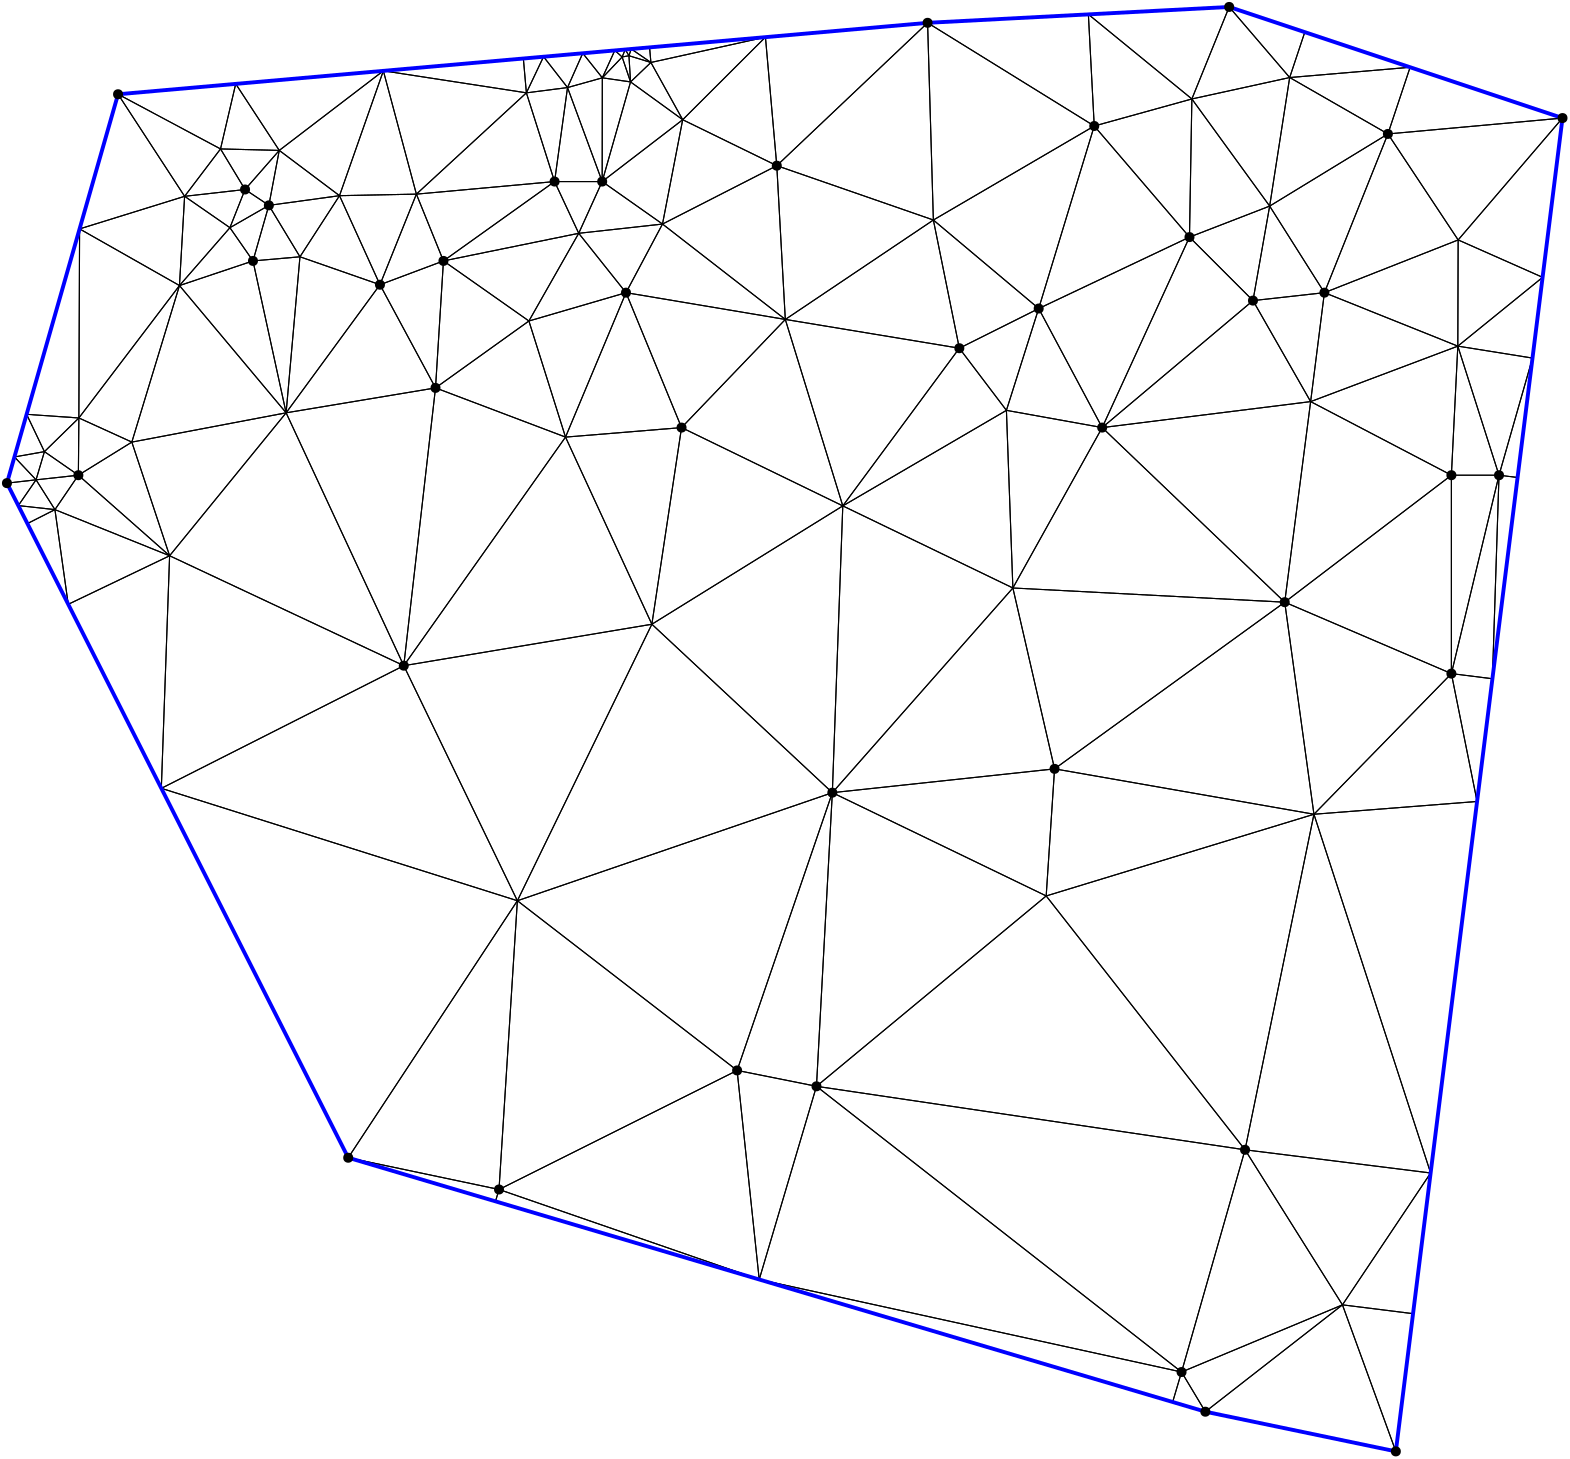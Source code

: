<?xml version="1.0"?>
<!DOCTYPE ipe SYSTEM "ipe.dtd">
<ipe version="70218" creator="Ipe 7.2.24">
<info created="D:20221020151441" modified="D:20221020151441"/>
<ipestyle name="basic">
<symbol name="mark/disk(sx)" transformations="translations">
<path fill="sym-stroke">
0.6 0 0 0.6 0 0 e
</path>
</symbol>
<anglesize name="22.5 deg" value="22.5"/>
<anglesize name="30 deg" value="30"/>
<anglesize name="45 deg" value="45"/>
<anglesize name="60 deg" value="60"/>
<anglesize name="90 deg" value="90"/>
<arrowsize name="large" value="10"/>
<arrowsize name="small" value="5"/>
<arrowsize name="tiny" value="3"/>
<color name="blue" value="0 0 1"/>
<color name="gray" value="0.745"/>
<color name="green" value="0 1 0"/>
<color name="red" value="1 0 0"/>
<color name="pink" value="1 0.753 0.796"/>
<pen name="heavier" value="0.8"/>
<pen name="fat" value="1.4"/>
<pen name="ultrafat" value="2"/>
<gridsize name="16 pts (~6 mm)" value="16"/>
<gridsize name="32 pts (~12 mm)" value="32"/>
<gridsize name="4 pts" value="4"/>
<gridsize name="8 pts (~3 mm)" value="8"/>
<opacity name="10%" value="0.1"/>
<opacity name="25%" value="0.25"/>
<opacity name="50%" value="0.5"/>
<opacity name="75%" value="0.75"/>
<symbolsize name="large" value="5"/>
<symbolsize name="small" value="2"/>
<symbolsize name="tiny" value="1.1"/>
<textsize name="huge" value="\huge"/>
<textsize name="large" value="\large"/>
<textsize name="small" value="\small"/>
<textsize name="tiny" value="	iny"/>
<tiling name="falling" angle="-60" step="4" width="1"/>
<tiling name="rising" angle="30" step="4" width="1"/>
</ipestyle>
<page>
<layer name="hull"/>
<layer name="constraints"/>
<layer name="triangulation"/>
<layer name="obtuse"/>
<layer name="blub"/>
<layer name="problems"/>
<view layers="hull constraints triangulation obtuse blub" active="triangulation"/>
<path layer="triangulation" stroke="black">
199.755 221.665 m 
138.857 129.143 l 
</path>
<path layer="triangulation" stroke="black">
138.857 129.143 m 
193.143 117.714 l 
</path>
<path layer="triangulation" stroke="black">
193.143 117.714 m 
199.755 221.665 l 
</path>
<path layer="triangulation" stroke="black">
221.838 461.944 m 
213.143 480.571 l 
</path>
<path layer="triangulation" stroke="black">
213.143 480.571 m 
173.143 452 l 
</path>
<path layer="triangulation" stroke="black">
173.143 452 m 
221.838 461.944 l 
</path>
<path layer="triangulation" stroke="black">
74.5578 345.855 m 
41.7143 374.857 l 
</path>
<path layer="triangulation" stroke="black">
41.7143 374.857 m 
33.2755 362.462 l 
</path>
<path layer="triangulation" stroke="black">
33.2755 362.462 m 
74.5578 345.855 l 
</path>
<path layer="triangulation" stroke="black">
313.143 260.571 m 
248.171 321.206 l 
</path>
<path layer="triangulation" stroke="black">
248.171 321.206 m 
199.755 221.665 l 
</path>
<path layer="triangulation" stroke="black">
199.755 221.665 m 
313.143 260.571 l 
</path>
<path layer="triangulation" stroke="black">
476 329.143 m 
536 303.429 l 
</path>
<path layer="triangulation" stroke="black">
536 303.429 m 
536 374.857 l 
</path>
<path layer="triangulation" stroke="black">
536 374.857 m 
476 329.143 l 
</path>
<path layer="triangulation" stroke="black">
470.578 471.737 m 
464.571 437.714 l 
</path>
<path layer="triangulation" stroke="black">
464.571 437.714 m 
490.286 440.571 l 
</path>
<path layer="triangulation" stroke="black">
490.286 440.571 m 
470.578 471.737 l 
</path>
<path layer="triangulation" stroke="black">
442.57 510.305 m 
441.714 460.571 l 
</path>
<path layer="triangulation" stroke="black">
441.714 460.571 m 
470.578 471.737 l 
</path>
<path layer="triangulation" stroke="black">
470.578 471.737 m 
442.57 510.305 l 
</path>
<path layer="triangulation" stroke="black">
464.571 437.714 m 
441.714 460.571 l 
</path>
<path layer="triangulation" stroke="black">
441.714 460.571 m 
410.286 392 l 
</path>
<path layer="triangulation" stroke="black">
410.286 392 m 
464.571 437.714 l 
</path>
<path layer="triangulation" stroke="black">
536 374.857 m 
536 303.429 l 
</path>
<path layer="triangulation" stroke="black">
536 303.429 m 
553.143 374.857 l 
</path>
<path layer="triangulation" stroke="black">
553.143 374.857 m 
536 374.857 l 
</path>
<path layer="triangulation" stroke="black">
199.755 221.665 m 
158.857 306.286 l 
</path>
<path layer="triangulation" stroke="black">
158.857 306.286 m 
71.5795 262.134 l 
</path>
<path layer="triangulation" stroke="black">
71.5795 262.134 m 
199.755 221.665 l 
</path>
<path layer="triangulation" stroke="black">
438.857 52 m 
447.429 37.7143 l 
</path>
<path layer="triangulation" stroke="black">
447.429 37.7143 m 
496.78 76.1829 l 
</path>
<path layer="triangulation" stroke="black">
496.78 76.1829 m 
438.857 52 l 
</path>
<path layer="triangulation" stroke="black">
496.78 76.1829 m 
516 23.4286 l 
</path>
<path layer="triangulation" stroke="black">
516 23.4286 m 
522.197 73.0058 l 
</path>
<path layer="triangulation" stroke="black">
522.197 73.0058 m 
496.78 76.1829 l 
</path>
<path layer="triangulation" stroke="black">
438.857 52 m 
307.429 154.857 l 
</path>
<path layer="triangulation" stroke="black">
307.429 154.857 m 
286.82 85.3021 l 
</path>
<path layer="triangulation" stroke="black">
286.82 85.3021 m 
438.857 52 l 
</path>
<path layer="triangulation" stroke="black">
476 329.143 m 
393.143 269.143 l 
</path>
<path layer="triangulation" stroke="black">
393.143 269.143 m 
486.518 252.801 l 
</path>
<path layer="triangulation" stroke="black">
486.518 252.801 m 
476 329.143 l 
</path>
<path layer="triangulation" stroke="black">
191.875 113.434 m 
193.143 117.714 l 
</path>
<path layer="triangulation" stroke="black">
193.143 117.714 m 
138.857 129.143 l 
</path>
<path layer="triangulation" stroke="black">
138.857 129.143 m 
191.875 113.434 l 
</path>
<path layer="triangulation" stroke="black">
522.197 73.0058 m 
528.527 123.648 l 
</path>
<path layer="triangulation" stroke="black">
528.527 123.648 m 
496.78 76.1829 l 
</path>
<path layer="triangulation" stroke="black">
496.78 76.1829 m 
522.197 73.0058 l 
</path>
<path layer="triangulation" stroke="black">
313.143 260.571 m 
278.857 160.571 l 
</path>
<path layer="triangulation" stroke="black">
278.857 160.571 m 
307.429 154.857 l 
</path>
<path layer="triangulation" stroke="black">
307.429 154.857 m 
313.143 260.571 l 
</path>
<path layer="triangulation" stroke="black">
278.857 160.571 m 
193.143 117.714 l 
</path>
<path layer="triangulation" stroke="black">
193.143 117.714 m 
286.82 85.3021 l 
</path>
<path layer="triangulation" stroke="black">
286.82 85.3021 m 
278.857 160.571 l 
</path>
<path layer="triangulation" stroke="black">
217.084 388.572 m 
258.857 392 l 
</path>
<path layer="triangulation" stroke="black">
258.857 392 m 
238.857 440.571 l 
</path>
<path layer="triangulation" stroke="black">
238.857 440.571 m 
217.084 388.572 l 
</path>
<path layer="triangulation" stroke="black">
296.213 430.928 m 
258.857 392 l 
</path>
<path layer="triangulation" stroke="black">
258.857 392 m 
316.904 363.805 l 
</path>
<path layer="triangulation" stroke="black">
316.904 363.805 m 
296.213 430.928 l 
</path>
<path layer="triangulation" stroke="black">
238.857 440.571 m 
203.904 430.371 l 
</path>
<path layer="triangulation" stroke="black">
203.904 430.371 m 
217.084 388.572 l 
</path>
<path layer="triangulation" stroke="black">
217.084 388.572 m 
238.857 440.571 l 
</path>
<path layer="triangulation" stroke="black">
116.501 397.318 m 
74.5578 345.855 l 
</path>
<path layer="triangulation" stroke="black">
74.5578 345.855 m 
158.857 306.286 l 
</path>
<path layer="triangulation" stroke="black">
158.857 306.286 m 
116.501 397.318 l 
</path>
<path layer="triangulation" stroke="black">
116.501 397.318 m 
158.857 306.286 l 
</path>
<path layer="triangulation" stroke="black">
158.857 306.286 m 
170.286 406.286 l 
</path>
<path layer="triangulation" stroke="black">
170.286 406.286 m 
116.501 397.318 l 
</path>
<path layer="triangulation" stroke="black">
114.033 491.784 m 
92.8867 492.315 l 
</path>
<path layer="triangulation" stroke="black">
92.8867 492.315 m 
101.714 477.714 l 
</path>
<path layer="triangulation" stroke="black">
101.714 477.714 m 
114.033 491.784 l 
</path>
<path layer="triangulation" stroke="black">
96.2684 463.958 m 
110.286 472 l 
</path>
<path layer="triangulation" stroke="black">
110.286 472 m 
101.714 477.714 l 
</path>
<path layer="triangulation" stroke="black">
101.714 477.714 m 
96.2684 463.958 l 
</path>
<path layer="triangulation" stroke="black">
150.286 443.429 m 
170.286 406.286 l 
</path>
<path layer="triangulation" stroke="black">
170.286 406.286 m 
173.143 452 l 
</path>
<path layer="triangulation" stroke="black">
173.143 452 m 
150.286 443.429 l 
</path>
<path layer="triangulation" stroke="black">
96.2684 463.958 m 
104.571 452 l 
</path>
<path layer="triangulation" stroke="black">
104.571 452 m 
110.286 472 l 
</path>
<path layer="triangulation" stroke="black">
110.286 472 m 
96.2684 463.958 l 
</path>
<path layer="triangulation" stroke="black">
110.286 472 m 
121.483 453.482 l 
</path>
<path layer="triangulation" stroke="black">
121.483 453.482 m 
135.722 475.485 l 
</path>
<path layer="triangulation" stroke="black">
135.722 475.485 m 
110.286 472 l 
</path>
<path layer="triangulation" stroke="black">
41.7143 374.857 m 
60.9569 386.775 l 
</path>
<path layer="triangulation" stroke="black">
60.9569 386.775 m 
41.8899 395.46 l 
</path>
<path layer="triangulation" stroke="black">
41.8899 395.46 m 
41.7143 374.857 l 
</path>
<path layer="triangulation" stroke="black">
230.335 517.914 m 
217.807 514.412 l 
</path>
<path layer="triangulation" stroke="black">
217.807 514.412 m 
230.286 480.571 l 
</path>
<path layer="triangulation" stroke="black">
230.286 480.571 m 
230.335 517.914 l 
</path>
<path layer="triangulation" stroke="black">
202.998 512.507 m 
213.143 480.571 l 
</path>
<path layer="triangulation" stroke="black">
213.143 480.571 m 
217.807 514.412 l 
</path>
<path layer="triangulation" stroke="black">
217.807 514.412 m 
202.998 512.507 l 
</path>
<path layer="triangulation" stroke="black">
230.286 480.571 m 
251.999 465.272 l 
</path>
<path layer="triangulation" stroke="black">
251.999 465.272 m 
259.271 502.828 l 
</path>
<path layer="triangulation" stroke="black">
259.271 502.828 m 
230.286 480.571 l 
</path>
<path layer="triangulation" stroke="black">
221.838 461.944 m 
230.286 480.571 l 
</path>
<path layer="triangulation" stroke="black">
230.286 480.571 m 
213.143 480.571 l 
</path>
<path layer="triangulation" stroke="black">
213.143 480.571 m 
221.838 461.944 l 
</path>
<path layer="triangulation" stroke="black">
247.823 523.439 m 
259.271 502.828 l 
</path>
<path layer="triangulation" stroke="black">
259.271 502.828 m 
289.059 532.564 l 
</path>
<path layer="triangulation" stroke="black">
289.059 532.564 m 
247.823 523.439 l 
</path>
<path layer="triangulation" stroke="black">
121.483 453.482 m 
150.286 443.429 l 
</path>
<path layer="triangulation" stroke="black">
150.286 443.429 m 
135.722 475.485 l 
</path>
<path layer="triangulation" stroke="black">
135.722 475.485 m 
121.483 453.482 l 
</path>
<path layer="triangulation" stroke="black">
203.904 430.371 m 
238.857 440.571 l 
</path>
<path layer="triangulation" stroke="black">
238.857 440.571 m 
221.838 461.944 l 
</path>
<path layer="triangulation" stroke="black">
221.838 461.944 m 
203.904 430.371 l 
</path>
<path layer="triangulation" stroke="black">
163.399 476.042 m 
150.286 443.429 l 
</path>
<path layer="triangulation" stroke="black">
150.286 443.429 m 
173.143 452 l 
</path>
<path layer="triangulation" stroke="black">
173.143 452 m 
163.399 476.042 l 
</path>
<path layer="triangulation" stroke="black">
121.483 453.482 m 
116.501 397.318 l 
</path>
<path layer="triangulation" stroke="black">
116.501 397.318 m 
150.286 443.429 l 
</path>
<path layer="triangulation" stroke="black">
150.286 443.429 m 
121.483 453.482 l 
</path>
<path layer="triangulation" stroke="black">
349.512 466.722 m 
387.429 434.857 l 
</path>
<path layer="triangulation" stroke="black">
387.429 434.857 m 
407.429 500.571 l 
</path>
<path layer="triangulation" stroke="black">
407.429 500.571 m 
349.512 466.722 l 
</path>
<path layer="triangulation" stroke="black">
410.286 392 m 
476 329.143 l 
</path>
<path layer="triangulation" stroke="black">
476 329.143 m 
485.327 401.353 l 
</path>
<path layer="triangulation" stroke="black">
485.327 401.353 m 
410.286 392 l 
</path>
<path layer="triangulation" stroke="black">
238.857 440.571 m 
296.213 430.928 l 
</path>
<path layer="triangulation" stroke="black">
296.213 430.928 m 
251.999 465.272 l 
</path>
<path layer="triangulation" stroke="black">
251.999 465.272 m 
238.857 440.571 l 
</path>
<path layer="triangulation" stroke="black">
358.857 420.571 m 
387.429 434.857 l 
</path>
<path layer="triangulation" stroke="black">
387.429 434.857 m 
349.512 466.722 l 
</path>
<path layer="triangulation" stroke="black">
349.512 466.722 m 
358.857 420.571 l 
</path>
<path layer="triangulation" stroke="black">
349.512 466.722 m 
407.429 500.571 l 
</path>
<path layer="triangulation" stroke="black">
407.429 500.571 m 
347.429 537.714 l 
</path>
<path layer="triangulation" stroke="black">
347.429 537.714 m 
349.512 466.722 l 
</path>
<path layer="triangulation" stroke="black">
477.783 518.021 m 
513.143 497.714 l 
</path>
<path layer="triangulation" stroke="black">
513.143 497.714 m 
521.143 521.714 l 
</path>
<path layer="triangulation" stroke="black">
521.143 521.714 m 
477.783 518.021 l 
</path>
<path layer="triangulation" stroke="black">
477.783 518.021 m 
470.578 471.737 l 
</path>
<path layer="triangulation" stroke="black">
470.578 471.737 m 
513.143 497.714 l 
</path>
<path layer="triangulation" stroke="black">
513.143 497.714 m 
477.783 518.021 l 
</path>
<path layer="triangulation" stroke="black">
387.429 434.857 m 
441.714 460.571 l 
</path>
<path layer="triangulation" stroke="black">
441.714 460.571 m 
407.429 500.571 l 
</path>
<path layer="triangulation" stroke="black">
407.429 500.571 m 
387.429 434.857 l 
</path>
<path layer="triangulation" stroke="black">
387.429 434.857 m 
410.286 392 l 
</path>
<path layer="triangulation" stroke="black">
410.286 392 m 
441.714 460.571 l 
</path>
<path layer="triangulation" stroke="black">
441.714 460.571 m 
387.429 434.857 l 
</path>
<path layer="triangulation" stroke="black">
513.143 497.714 m 
490.286 440.571 l 
</path>
<path layer="triangulation" stroke="black">
490.286 440.571 m 
538.433 459.555 l 
</path>
<path layer="triangulation" stroke="black">
538.433 459.555 m 
513.143 497.714 l 
</path>
<path layer="triangulation" stroke="black">
485.327 401.353 m 
476 329.143 l 
</path>
<path layer="triangulation" stroke="black">
476 329.143 m 
536 374.857 l 
</path>
<path layer="triangulation" stroke="black">
536 374.857 m 
485.327 401.353 l 
</path>
<path layer="triangulation" stroke="black">
538.311 421.32 m 
536 374.857 l 
</path>
<path layer="triangulation" stroke="black">
536 374.857 m 
553.143 374.857 l 
</path>
<path layer="triangulation" stroke="black">
553.143 374.857 m 
538.311 421.32 l 
</path>
<path layer="triangulation" stroke="black">
490.286 440.571 m 
464.571 437.714 l 
</path>
<path layer="triangulation" stroke="black">
464.571 437.714 m 
485.327 401.353 l 
</path>
<path layer="triangulation" stroke="black">
485.327 401.353 m 
490.286 440.571 l 
</path>
<path layer="triangulation" stroke="black">
538.433 459.555 m 
538.311 421.32 l 
</path>
<path layer="triangulation" stroke="black">
538.311 421.32 m 
568.833 446.089 l 
</path>
<path layer="triangulation" stroke="black">
568.833 446.089 m 
538.433 459.555 l 
</path>
<path layer="triangulation" stroke="black">
375.809 398.2 m 
378.135 334.251 l 
</path>
<path layer="triangulation" stroke="black">
378.135 334.251 m 
410.286 392 l 
</path>
<path layer="triangulation" stroke="black">
410.286 392 m 
375.809 398.2 l 
</path>
<path layer="triangulation" stroke="black">
393.143 269.143 m 
390.127 223.392 l 
</path>
<path layer="triangulation" stroke="black">
390.127 223.392 m 
486.518 252.801 l 
</path>
<path layer="triangulation" stroke="black">
486.518 252.801 m 
393.143 269.143 l 
</path>
<path layer="triangulation" stroke="black">
358.857 420.571 m 
375.809 398.2 l 
</path>
<path layer="triangulation" stroke="black">
375.809 398.2 m 
387.429 434.857 l 
</path>
<path layer="triangulation" stroke="black">
387.429 434.857 m 
358.857 420.571 l 
</path>
<path layer="triangulation" stroke="black">
316.904 363.805 m 
258.857 392 l 
</path>
<path layer="triangulation" stroke="black">
258.857 392 m 
248.171 321.206 l 
</path>
<path layer="triangulation" stroke="black">
248.171 321.206 m 
316.904 363.805 l 
</path>
<path layer="triangulation" stroke="black">
378.135 334.251 m 
313.143 260.571 l 
</path>
<path layer="triangulation" stroke="black">
313.143 260.571 m 
393.143 269.143 l 
</path>
<path layer="triangulation" stroke="black">
393.143 269.143 m 
378.135 334.251 l 
</path>
<path layer="triangulation" stroke="black">
258.857 392 m 
217.084 388.572 l 
</path>
<path layer="triangulation" stroke="black">
217.084 388.572 m 
248.171 321.206 l 
</path>
<path layer="triangulation" stroke="black">
248.171 321.206 m 
258.857 392 l 
</path>
<path layer="triangulation" stroke="black">
193.143 117.714 m 
191.875 113.434 l 
</path>
<path layer="triangulation" stroke="black">
191.875 113.434 m 
286.82 85.3021 l 
</path>
<path layer="triangulation" stroke="black">
286.82 85.3021 m 
193.143 117.714 l 
</path>
<path layer="triangulation" stroke="black">
438.857 52 m 
461.714 132 l 
</path>
<path layer="triangulation" stroke="black">
461.714 132 m 
307.429 154.857 l 
</path>
<path layer="triangulation" stroke="black">
307.429 154.857 m 
438.857 52 l 
</path>
<path layer="triangulation" stroke="black">
410.286 392 m 
378.135 334.251 l 
</path>
<path layer="triangulation" stroke="black">
378.135 334.251 m 
476 329.143 l 
</path>
<path layer="triangulation" stroke="black">
476 329.143 m 
410.286 392 l 
</path>
<path layer="triangulation" stroke="black">
313.143 260.571 m 
307.429 154.857 l 
</path>
<path layer="triangulation" stroke="black">
307.429 154.857 m 
390.127 223.392 l 
</path>
<path layer="triangulation" stroke="black">
390.127 223.392 m 
313.143 260.571 l 
</path>
<path layer="triangulation" stroke="black">
496.78 76.1829 m 
447.429 37.7143 l 
</path>
<path layer="triangulation" stroke="black">
447.429 37.7143 m 
516 23.4286 l 
</path>
<path layer="triangulation" stroke="black">
516 23.4286 m 
496.78 76.1829 l 
</path>
<path layer="triangulation" stroke="black">
23.0773 396.77 m 
29.4948 383.34 l 
</path>
<path layer="triangulation" stroke="black">
29.4948 383.34 m 
41.8899 395.46 l 
</path>
<path layer="triangulation" stroke="black">
41.8899 395.46 m 
23.0773 396.77 l 
</path>
<path layer="triangulation" stroke="black">
41.8899 395.46 m 
60.9569 386.775 l 
</path>
<path layer="triangulation" stroke="black">
60.9569 386.775 m 
78.1091 443.13 l 
</path>
<path layer="triangulation" stroke="black">
78.1091 443.13 m 
41.8899 395.46 l 
</path>
<path layer="triangulation" stroke="black">
221.838 461.944 m 
251.999 465.272 l 
</path>
<path layer="triangulation" stroke="black">
251.999 465.272 m 
230.286 480.571 l 
</path>
<path layer="triangulation" stroke="black">
230.286 480.571 m 
221.838 461.944 l 
</path>
<path layer="triangulation" stroke="black">
238.857 440.571 m 
258.857 392 l 
</path>
<path layer="triangulation" stroke="black">
258.857 392 m 
296.213 430.928 l 
</path>
<path layer="triangulation" stroke="black">
296.213 430.928 m 
238.857 440.571 l 
</path>
<path layer="triangulation" stroke="black">
71.5795 262.134 m 
158.857 306.286 l 
</path>
<path layer="triangulation" stroke="black">
158.857 306.286 m 
74.5578 345.855 l 
</path>
<path layer="triangulation" stroke="black">
74.5578 345.855 m 
71.5795 262.134 l 
</path>
<path layer="triangulation" stroke="black">
98.3593 515.738 m 
114.033 491.784 l 
</path>
<path layer="triangulation" stroke="black">
114.033 491.784 m 
151.508 520.427 l 
</path>
<path layer="triangulation" stroke="black">
151.508 520.427 m 
98.3593 515.738 l 
</path>
<path layer="triangulation" stroke="black">
101.714 477.714 m 
110.286 472 l 
</path>
<path layer="triangulation" stroke="black">
110.286 472 m 
114.033 491.784 l 
</path>
<path layer="triangulation" stroke="black">
114.033 491.784 m 
101.714 477.714 l 
</path>
<path layer="triangulation" stroke="black">
158.857 306.286 m 
217.084 388.572 l 
</path>
<path layer="triangulation" stroke="black">
217.084 388.572 m 
170.286 406.286 l 
</path>
<path layer="triangulation" stroke="black">
170.286 406.286 m 
158.857 306.286 l 
</path>
<path layer="triangulation" stroke="black">
248.171 321.206 m 
313.143 260.571 l 
</path>
<path layer="triangulation" stroke="black">
313.143 260.571 m 
316.904 363.805 l 
</path>
<path layer="triangulation" stroke="black">
316.904 363.805 m 
248.171 321.206 l 
</path>
<path layer="triangulation" stroke="black">
116.501 397.318 m 
60.9569 386.775 l 
</path>
<path layer="triangulation" stroke="black">
60.9569 386.775 m 
74.5578 345.855 l 
</path>
<path layer="triangulation" stroke="black">
74.5578 345.855 m 
116.501 397.318 l 
</path>
<path layer="triangulation" stroke="black">
42.15 463.525 m 
79.9575 475.258 l 
</path>
<path layer="triangulation" stroke="black">
79.9575 475.258 m 
56 512 l 
</path>
<path layer="triangulation" stroke="black">
56 512 m 
42.15 463.525 l 
</path>
<path layer="triangulation" stroke="black">
116.501 397.318 m 
78.1091 443.13 l 
</path>
<path layer="triangulation" stroke="black">
78.1091 443.13 m 
60.9569 386.775 l 
</path>
<path layer="triangulation" stroke="black">
60.9569 386.775 m 
116.501 397.318 l 
</path>
<path layer="triangulation" stroke="black">
104.571 452 m 
96.2684 463.958 l 
</path>
<path layer="triangulation" stroke="black">
96.2684 463.958 m 
78.1091 443.13 l 
</path>
<path layer="triangulation" stroke="black">
78.1091 443.13 m 
104.571 452 l 
</path>
<path layer="triangulation" stroke="black">
217.807 514.412 m 
213.143 480.571 l 
</path>
<path layer="triangulation" stroke="black">
213.143 480.571 m 
230.286 480.571 l 
</path>
<path layer="triangulation" stroke="black">
230.286 480.571 m 
217.807 514.412 l 
</path>
<path layer="triangulation" stroke="black">
217.807 514.412 m 
209.177 525.516 l 
</path>
<path layer="triangulation" stroke="black">
209.177 525.516 m 
202.998 512.507 l 
</path>
<path layer="triangulation" stroke="black">
202.998 512.507 m 
217.807 514.412 l 
</path>
<path layer="triangulation" stroke="black">
230.335 517.914 m 
234.832 527.779 l 
</path>
<path layer="triangulation" stroke="black">
234.832 527.779 m 
223.292 526.761 l 
</path>
<path layer="triangulation" stroke="black">
223.292 526.761 m 
230.335 517.914 l 
</path>
<path layer="triangulation" stroke="black">
247.823 523.439 m 
240.496 516.436 l 
</path>
<path layer="triangulation" stroke="black">
240.496 516.436 m 
259.271 502.828 l 
</path>
<path layer="triangulation" stroke="black">
259.271 502.828 m 
247.823 523.439 l 
</path>
<path layer="triangulation" stroke="black">
114.033 491.784 m 
135.722 475.485 l 
</path>
<path layer="triangulation" stroke="black">
135.722 475.485 m 
151.508 520.427 l 
</path>
<path layer="triangulation" stroke="black">
151.508 520.427 m 
114.033 491.784 l 
</path>
<path layer="triangulation" stroke="black">
513.143 497.714 m 
538.433 459.555 l 
</path>
<path layer="triangulation" stroke="black">
538.433 459.555 m 
576 503.429 l 
</path>
<path layer="triangulation" stroke="black">
576 503.429 m 
513.143 497.714 l 
</path>
<path layer="triangulation" stroke="black">
490.286 440.571 m 
485.327 401.353 l 
</path>
<path layer="triangulation" stroke="black">
485.327 401.353 m 
538.311 421.32 l 
</path>
<path layer="triangulation" stroke="black">
538.311 421.32 m 
490.286 440.571 l 
</path>
<path layer="triangulation" stroke="black">
247.342 528.883 m 
247.823 523.439 l 
</path>
<path layer="triangulation" stroke="black">
247.823 523.439 m 
289.059 532.564 l 
</path>
<path layer="triangulation" stroke="black">
289.059 532.564 m 
247.342 528.883 l 
</path>
<path layer="triangulation" stroke="black">
293.143 486.286 m 
347.429 537.714 l 
</path>
<path layer="triangulation" stroke="black">
347.429 537.714 m 
289.059 532.564 l 
</path>
<path layer="triangulation" stroke="black">
289.059 532.564 m 
293.143 486.286 l 
</path>
<path layer="triangulation" stroke="black">
349.512 466.722 m 
296.213 430.928 l 
</path>
<path layer="triangulation" stroke="black">
296.213 430.928 m 
358.857 420.571 l 
</path>
<path layer="triangulation" stroke="black">
358.857 420.571 m 
349.512 466.722 l 
</path>
<path layer="triangulation" stroke="black">
293.143 486.286 m 
251.999 465.272 l 
</path>
<path layer="triangulation" stroke="black">
251.999 465.272 m 
296.213 430.928 l 
</path>
<path layer="triangulation" stroke="black">
296.213 430.928 m 
293.143 486.286 l 
</path>
<path layer="triangulation" stroke="black">
559.824 374.022 m 
565.199 417.02 l 
</path>
<path layer="triangulation" stroke="black">
565.199 417.02 m 
553.143 374.857 l 
</path>
<path layer="triangulation" stroke="black">
553.143 374.857 m 
559.824 374.022 l 
</path>
<path layer="triangulation" stroke="black">
538.433 459.555 m 
490.286 440.571 l 
</path>
<path layer="triangulation" stroke="black">
490.286 440.571 m 
538.311 421.32 l 
</path>
<path layer="triangulation" stroke="black">
538.311 421.32 m 
538.433 459.555 l 
</path>
<path layer="triangulation" stroke="black">
553.143 374.857 m 
536 303.429 l 
</path>
<path layer="triangulation" stroke="black">
536 303.429 m 
550.769 301.582 l 
</path>
<path layer="triangulation" stroke="black">
550.769 301.582 m 
553.143 374.857 l 
</path>
<path layer="triangulation" stroke="black">
447.429 37.7143 m 
438.857 52 l 
</path>
<path layer="triangulation" stroke="black">
438.857 52 m 
435.658 41.2019 l 
</path>
<path layer="triangulation" stroke="black">
435.658 41.2019 m 
447.429 37.7143 l 
</path>
<path layer="triangulation" stroke="black">
528.527 123.648 m 
461.714 132 l 
</path>
<path layer="triangulation" stroke="black">
461.714 132 m 
496.78 76.1829 l 
</path>
<path layer="triangulation" stroke="black">
496.78 76.1829 m 
528.527 123.648 l 
</path>
<path layer="triangulation" stroke="black">
461.714 132 m 
438.857 52 l 
</path>
<path layer="triangulation" stroke="black">
438.857 52 m 
496.78 76.1829 l 
</path>
<path layer="triangulation" stroke="black">
496.78 76.1829 m 
461.714 132 l 
</path>
<path layer="triangulation" stroke="black">
74.5578 345.855 m 
33.2755 362.462 l 
</path>
<path layer="triangulation" stroke="black">
33.2755 362.462 m 
38.0648 328.384 l 
</path>
<path layer="triangulation" stroke="black">
38.0648 328.384 m 
74.5578 345.855 l 
</path>
<path layer="triangulation" stroke="black">
41.7143 374.857 m 
29.4948 383.34 l 
</path>
<path layer="triangulation" stroke="black">
29.4948 383.34 m 
26.48 373.198 l 
</path>
<path layer="triangulation" stroke="black">
26.48 373.198 m 
41.7143 374.857 l 
</path>
<path layer="triangulation" stroke="black">
33.2755 362.462 m 
23.3621 357.447 l 
</path>
<path layer="triangulation" stroke="black">
23.3621 357.447 m 
38.0648 328.384 l 
</path>
<path layer="triangulation" stroke="black">
38.0648 328.384 m 
33.2755 362.462 l 
</path>
<path layer="triangulation" stroke="black">
33.2755 362.462 m 
26.48 373.198 l 
</path>
<path layer="triangulation" stroke="black">
26.48 373.198 m 
20.0889 363.917 l 
</path>
<path layer="triangulation" stroke="black">
20.0889 363.917 m 
33.2755 362.462 l 
</path>
<path layer="triangulation" stroke="black">
138.857 129.143 m 
199.755 221.665 l 
</path>
<path layer="triangulation" stroke="black">
199.755 221.665 m 
71.5795 262.134 l 
</path>
<path layer="triangulation" stroke="black">
71.5795 262.134 m 
138.857 129.143 l 
</path>
<path layer="triangulation" stroke="black">
41.7143 374.857 m 
74.5578 345.855 l 
</path>
<path layer="triangulation" stroke="black">
74.5578 345.855 m 
60.9569 386.775 l 
</path>
<path layer="triangulation" stroke="black">
60.9569 386.775 m 
41.7143 374.857 l 
</path>
<path layer="triangulation" stroke="black">
38.0648 328.384 m 
71.5795 262.134 l 
</path>
<path layer="triangulation" stroke="black">
71.5795 262.134 m 
74.5578 345.855 l 
</path>
<path layer="triangulation" stroke="black">
74.5578 345.855 m 
38.0648 328.384 l 
</path>
<path layer="triangulation" stroke="black">
286.82 85.3021 m 
307.429 154.857 l 
</path>
<path layer="triangulation" stroke="black">
307.429 154.857 m 
278.857 160.571 l 
</path>
<path layer="triangulation" stroke="black">
278.857 160.571 m 
286.82 85.3021 l 
</path>
<path layer="triangulation" stroke="black">
278.857 160.571 m 
199.755 221.665 l 
</path>
<path layer="triangulation" stroke="black">
199.755 221.665 m 
193.143 117.714 l 
</path>
<path layer="triangulation" stroke="black">
193.143 117.714 m 
278.857 160.571 l 
</path>
<path layer="triangulation" stroke="black">
278.857 160.571 m 
313.143 260.571 l 
</path>
<path layer="triangulation" stroke="black">
313.143 260.571 m 
199.755 221.665 l 
</path>
<path layer="triangulation" stroke="black">
199.755 221.665 m 
278.857 160.571 l 
</path>
<path layer="triangulation" stroke="black">
78.1091 443.13 m 
42.15 463.525 l 
</path>
<path layer="triangulation" stroke="black">
42.15 463.525 m 
41.8899 395.46 l 
</path>
<path layer="triangulation" stroke="black">
41.8899 395.46 m 
78.1091 443.13 l 
</path>
<path layer="triangulation" stroke="black">
26.48 373.198 m 
33.2755 362.462 l 
</path>
<path layer="triangulation" stroke="black">
33.2755 362.462 m 
41.7143 374.857 l 
</path>
<path layer="triangulation" stroke="black">
41.7143 374.857 m 
26.48 373.198 l 
</path>
<path layer="triangulation" stroke="black">
150.286 443.429 m 
116.501 397.318 l 
</path>
<path layer="triangulation" stroke="black">
116.501 397.318 m 
170.286 406.286 l 
</path>
<path layer="triangulation" stroke="black">
170.286 406.286 m 
150.286 443.429 l 
</path>
<path layer="triangulation" stroke="black">
104.571 452 m 
78.1091 443.13 l 
</path>
<path layer="triangulation" stroke="black">
78.1091 443.13 m 
116.501 397.318 l 
</path>
<path layer="triangulation" stroke="black">
116.501 397.318 m 
104.571 452 l 
</path>
<path layer="triangulation" stroke="black">
42.15 463.525 m 
23.0773 396.77 l 
</path>
<path layer="triangulation" stroke="black">
23.0773 396.77 m 
41.8899 395.46 l 
</path>
<path layer="triangulation" stroke="black">
41.8899 395.46 m 
42.15 463.525 l 
</path>
<path layer="triangulation" stroke="black">
29.4948 383.34 m 
41.7143 374.857 l 
</path>
<path layer="triangulation" stroke="black">
41.7143 374.857 m 
41.8899 395.46 l 
</path>
<path layer="triangulation" stroke="black">
41.8899 395.46 m 
29.4948 383.34 l 
</path>
<path layer="triangulation" stroke="black">
18.6954 381.434 m 
26.48 373.198 l 
</path>
<path layer="triangulation" stroke="black">
26.48 373.198 m 
29.4948 383.34 l 
</path>
<path layer="triangulation" stroke="black">
29.4948 383.34 m 
18.6954 381.434 l 
</path>
<path layer="triangulation" stroke="black">
20.0889 363.917 m 
23.3621 357.447 l 
</path>
<path layer="triangulation" stroke="black">
23.3621 357.447 m 
33.2755 362.462 l 
</path>
<path layer="triangulation" stroke="black">
33.2755 362.462 m 
20.0889 363.917 l 
</path>
<path layer="triangulation" stroke="black">
18.6954 381.434 m 
29.4948 383.34 l 
</path>
<path layer="triangulation" stroke="black">
29.4948 383.34 m 
23.0773 396.77 l 
</path>
<path layer="triangulation" stroke="black">
23.0773 396.77 m 
18.6954 381.434 l 
</path>
<path layer="triangulation" stroke="black">
16 372 m 
26.48 373.198 l 
</path>
<path layer="triangulation" stroke="black">
26.48 373.198 m 
18.6954 381.434 l 
</path>
<path layer="triangulation" stroke="black">
18.6954 381.434 m 
16 372 l 
</path>
<path layer="triangulation" stroke="black">
16 372 m 
20.0889 363.917 l 
</path>
<path layer="triangulation" stroke="black">
20.0889 363.917 m 
26.48 373.198 l 
</path>
<path layer="triangulation" stroke="black">
26.48 373.198 m 
16 372 l 
</path>
<path layer="triangulation" stroke="black">
79.9575 475.258 m 
42.15 463.525 l 
</path>
<path layer="triangulation" stroke="black">
42.15 463.525 m 
78.1091 443.13 l 
</path>
<path layer="triangulation" stroke="black">
78.1091 443.13 m 
79.9575 475.258 l 
</path>
<path layer="triangulation" stroke="black">
104.571 452 m 
121.483 453.482 l 
</path>
<path layer="triangulation" stroke="black">
121.483 453.482 m 
110.286 472 l 
</path>
<path layer="triangulation" stroke="black">
110.286 472 m 
104.571 452 l 
</path>
<path layer="triangulation" stroke="black">
104.571 452 m 
116.501 397.318 l 
</path>
<path layer="triangulation" stroke="black">
116.501 397.318 m 
121.483 453.482 l 
</path>
<path layer="triangulation" stroke="black">
121.483 453.482 m 
104.571 452 l 
</path>
<path layer="triangulation" stroke="black">
79.9575 475.258 m 
96.2684 463.958 l 
</path>
<path layer="triangulation" stroke="black">
96.2684 463.958 m 
101.714 477.714 l 
</path>
<path layer="triangulation" stroke="black">
101.714 477.714 m 
79.9575 475.258 l 
</path>
<path layer="triangulation" stroke="black">
79.9575 475.258 m 
78.1091 443.13 l 
</path>
<path layer="triangulation" stroke="black">
78.1091 443.13 m 
96.2684 463.958 l 
</path>
<path layer="triangulation" stroke="black">
96.2684 463.958 m 
79.9575 475.258 l 
</path>
<path layer="triangulation" stroke="black">
163.399 476.042 m 
135.722 475.485 l 
</path>
<path layer="triangulation" stroke="black">
135.722 475.485 m 
150.286 443.429 l 
</path>
<path layer="triangulation" stroke="black">
150.286 443.429 m 
163.399 476.042 l 
</path>
<path layer="triangulation" stroke="black">
114.033 491.784 m 
110.286 472 l 
</path>
<path layer="triangulation" stroke="black">
110.286 472 m 
135.722 475.485 l 
</path>
<path layer="triangulation" stroke="black">
135.722 475.485 m 
114.033 491.784 l 
</path>
<path layer="triangulation" stroke="black">
213.143 480.571 m 
163.399 476.042 l 
</path>
<path layer="triangulation" stroke="black">
163.399 476.042 m 
173.143 452 l 
</path>
<path layer="triangulation" stroke="black">
173.143 452 m 
213.143 480.571 l 
</path>
<path layer="triangulation" stroke="black">
151.508 520.427 m 
135.722 475.485 l 
</path>
<path layer="triangulation" stroke="black">
135.722 475.485 m 
163.399 476.042 l 
</path>
<path layer="triangulation" stroke="black">
163.399 476.042 m 
151.508 520.427 l 
</path>
<path layer="triangulation" stroke="black">
79.9575 475.258 m 
92.8867 492.315 l 
</path>
<path layer="triangulation" stroke="black">
92.8867 492.315 m 
56 512 l 
</path>
<path layer="triangulation" stroke="black">
56 512 m 
79.9575 475.258 l 
</path>
<path layer="triangulation" stroke="black">
79.9575 475.258 m 
101.714 477.714 l 
</path>
<path layer="triangulation" stroke="black">
101.714 477.714 m 
92.8867 492.315 l 
</path>
<path layer="triangulation" stroke="black">
92.8867 492.315 m 
79.9575 475.258 l 
</path>
<path layer="triangulation" stroke="black">
92.8867 492.315 m 
98.3593 515.738 l 
</path>
<path layer="triangulation" stroke="black">
98.3593 515.738 m 
56 512 l 
</path>
<path layer="triangulation" stroke="black">
56 512 m 
92.8867 492.315 l 
</path>
<path layer="triangulation" stroke="black">
92.8867 492.315 m 
114.033 491.784 l 
</path>
<path layer="triangulation" stroke="black">
114.033 491.784 m 
98.3593 515.738 l 
</path>
<path layer="triangulation" stroke="black">
98.3593 515.738 m 
92.8867 492.315 l 
</path>
<path layer="triangulation" stroke="black">
151.508 520.427 m 
163.399 476.042 l 
</path>
<path layer="triangulation" stroke="black">
163.399 476.042 m 
202.998 512.507 l 
</path>
<path layer="triangulation" stroke="black">
202.998 512.507 m 
151.508 520.427 l 
</path>
<path layer="triangulation" stroke="black">
223.292 526.761 m 
209.177 525.516 l 
</path>
<path layer="triangulation" stroke="black">
209.177 525.516 m 
217.807 514.412 l 
</path>
<path layer="triangulation" stroke="black">
217.807 514.412 m 
223.292 526.761 l 
</path>
<path layer="triangulation" stroke="black">
230.335 517.914 m 
237.471 525.408 l 
</path>
<path layer="triangulation" stroke="black">
237.471 525.408 m 
234.832 527.779 l 
</path>
<path layer="triangulation" stroke="black">
234.832 527.779 m 
230.335 517.914 l 
</path>
<path layer="triangulation" stroke="black">
230.335 517.914 m 
230.286 480.571 l 
</path>
<path layer="triangulation" stroke="black">
230.286 480.571 m 
240.496 516.436 l 
</path>
<path layer="triangulation" stroke="black">
240.496 516.436 m 
230.335 517.914 l 
</path>
<path layer="triangulation" stroke="black">
223.292 526.761 m 
217.807 514.412 l 
</path>
<path layer="triangulation" stroke="black">
217.807 514.412 m 
230.335 517.914 l 
</path>
<path layer="triangulation" stroke="black">
230.335 517.914 m 
223.292 526.761 l 
</path>
<path layer="triangulation" stroke="black">
209.177 525.516 m 
201.907 524.874 l 
</path>
<path layer="triangulation" stroke="black">
201.907 524.874 m 
202.998 512.507 l 
</path>
<path layer="triangulation" stroke="black">
202.998 512.507 m 
209.177 525.516 l 
</path>
<path layer="triangulation" stroke="black">
151.508 520.427 m 
202.998 512.507 l 
</path>
<path layer="triangulation" stroke="black">
202.998 512.507 m 
201.907 524.874 l 
</path>
<path layer="triangulation" stroke="black">
201.907 524.874 m 
151.508 520.427 l 
</path>
<path layer="triangulation" stroke="black">
163.399 476.042 m 
213.143 480.571 l 
</path>
<path layer="triangulation" stroke="black">
213.143 480.571 m 
202.998 512.507 l 
</path>
<path layer="triangulation" stroke="black">
202.998 512.507 m 
163.399 476.042 l 
</path>
<path layer="triangulation" stroke="black">
203.904 430.371 m 
221.838 461.944 l 
</path>
<path layer="triangulation" stroke="black">
221.838 461.944 m 
173.143 452 l 
</path>
<path layer="triangulation" stroke="black">
173.143 452 m 
203.904 430.371 l 
</path>
<path layer="triangulation" stroke="black">
238.857 440.571 m 
251.999 465.272 l 
</path>
<path layer="triangulation" stroke="black">
251.999 465.272 m 
221.838 461.944 l 
</path>
<path layer="triangulation" stroke="black">
221.838 461.944 m 
238.857 440.571 l 
</path>
<path layer="triangulation" stroke="black">
170.286 406.286 m 
203.904 430.371 l 
</path>
<path layer="triangulation" stroke="black">
203.904 430.371 m 
173.143 452 l 
</path>
<path layer="triangulation" stroke="black">
173.143 452 m 
170.286 406.286 l 
</path>
<path layer="triangulation" stroke="black">
170.286 406.286 m 
217.084 388.572 l 
</path>
<path layer="triangulation" stroke="black">
217.084 388.572 m 
203.904 430.371 l 
</path>
<path layer="triangulation" stroke="black">
203.904 430.371 m 
170.286 406.286 l 
</path>
<path layer="triangulation" stroke="black">
230.335 517.914 m 
240.496 516.436 l 
</path>
<path layer="triangulation" stroke="black">
240.496 516.436 m 
237.471 525.408 l 
</path>
<path layer="triangulation" stroke="black">
237.471 525.408 m 
230.335 517.914 l 
</path>
<path layer="triangulation" stroke="black">
259.271 502.828 m 
293.143 486.286 l 
</path>
<path layer="triangulation" stroke="black">
293.143 486.286 m 
289.059 532.564 l 
</path>
<path layer="triangulation" stroke="black">
289.059 532.564 m 
259.271 502.828 l 
</path>
<path layer="triangulation" stroke="black">
230.286 480.571 m 
259.271 502.828 l 
</path>
<path layer="triangulation" stroke="black">
259.271 502.828 m 
240.496 516.436 l 
</path>
<path layer="triangulation" stroke="black">
240.496 516.436 m 
230.286 480.571 l 
</path>
<path layer="triangulation" stroke="black">
251.999 465.272 m 
293.143 486.286 l 
</path>
<path layer="triangulation" stroke="black">
293.143 486.286 m 
259.271 502.828 l 
</path>
<path layer="triangulation" stroke="black">
259.271 502.828 m 
251.999 465.272 l 
</path>
<path layer="triangulation" stroke="black">
240.742 528.301 m 
239.92 525.869 l 
</path>
<path layer="triangulation" stroke="black">
239.92 525.869 m 
247.823 523.439 l 
</path>
<path layer="triangulation" stroke="black">
247.823 523.439 m 
240.742 528.301 l 
</path>
<path layer="triangulation" stroke="black">
239.92 525.869 m 
240.496 516.436 l 
</path>
<path layer="triangulation" stroke="black">
240.496 516.436 m 
247.823 523.439 l 
</path>
<path layer="triangulation" stroke="black">
247.823 523.439 m 
239.92 525.869 l 
</path>
<path layer="triangulation" stroke="black">
238.585 528.11 m 
239.92 525.869 l 
</path>
<path layer="triangulation" stroke="black">
239.92 525.869 m 
240.742 528.301 l 
</path>
<path layer="triangulation" stroke="black">
240.742 528.301 m 
238.585 528.11 l 
</path>
<path layer="triangulation" stroke="black">
237.471 525.408 m 
240.496 516.436 l 
</path>
<path layer="triangulation" stroke="black">
240.496 516.436 m 
239.92 525.869 l 
</path>
<path layer="triangulation" stroke="black">
239.92 525.869 m 
237.471 525.408 l 
</path>
<path layer="triangulation" stroke="black">
238.585 528.11 m 
237.471 525.408 l 
</path>
<path layer="triangulation" stroke="black">
237.471 525.408 m 
239.92 525.869 l 
</path>
<path layer="triangulation" stroke="black">
239.92 525.869 m 
238.585 528.11 l 
</path>
<path layer="triangulation" stroke="black">
240.742 528.301 m 
247.823 523.439 l 
</path>
<path layer="triangulation" stroke="black">
247.823 523.439 m 
247.342 528.883 l 
</path>
<path layer="triangulation" stroke="black">
247.342 528.883 m 
240.742 528.301 l 
</path>
<path layer="triangulation" stroke="black">
234.832 527.779 m 
237.471 525.408 l 
</path>
<path layer="triangulation" stroke="black">
237.471 525.408 m 
238.585 528.11 l 
</path>
<path layer="triangulation" stroke="black">
238.585 528.11 m 
234.832 527.779 l 
</path>
<path layer="triangulation" stroke="black">
442.57 510.305 m 
477.783 518.021 l 
</path>
<path layer="triangulation" stroke="black">
477.783 518.021 m 
456 543.429 l 
</path>
<path layer="triangulation" stroke="black">
456 543.429 m 
442.57 510.305 l 
</path>
<path layer="triangulation" stroke="black">
407.429 500.571 m 
405.313 540.761 l 
</path>
<path layer="triangulation" stroke="black">
405.313 540.761 m 
347.429 537.714 l 
</path>
<path layer="triangulation" stroke="black">
347.429 537.714 m 
407.429 500.571 l 
</path>
<path layer="triangulation" stroke="black">
407.429 500.571 m 
442.57 510.305 l 
</path>
<path layer="triangulation" stroke="black">
442.57 510.305 m 
405.313 540.761 l 
</path>
<path layer="triangulation" stroke="black">
405.313 540.761 m 
407.429 500.571 l 
</path>
<path layer="triangulation" stroke="black">
477.783 518.021 m 
521.143 521.714 l 
</path>
<path layer="triangulation" stroke="black">
521.143 521.714 m 
483.227 534.353 l 
</path>
<path layer="triangulation" stroke="black">
483.227 534.353 m 
477.783 518.021 l 
</path>
<path layer="triangulation" stroke="black">
513.143 497.714 m 
576 503.429 l 
</path>
<path layer="triangulation" stroke="black">
576 503.429 m 
521.143 521.714 l 
</path>
<path layer="triangulation" stroke="black">
521.143 521.714 m 
513.143 497.714 l 
</path>
<path layer="triangulation" stroke="black">
456 543.429 m 
477.783 518.021 l 
</path>
<path layer="triangulation" stroke="black">
477.783 518.021 m 
483.227 534.353 l 
</path>
<path layer="triangulation" stroke="black">
483.227 534.353 m 
456 543.429 l 
</path>
<path layer="triangulation" stroke="black">
470.578 471.737 m 
490.286 440.571 l 
</path>
<path layer="triangulation" stroke="black">
490.286 440.571 m 
513.143 497.714 l 
</path>
<path layer="triangulation" stroke="black">
513.143 497.714 m 
470.578 471.737 l 
</path>
<path layer="triangulation" stroke="black">
442.57 510.305 m 
470.578 471.737 l 
</path>
<path layer="triangulation" stroke="black">
470.578 471.737 m 
477.783 518.021 l 
</path>
<path layer="triangulation" stroke="black">
477.783 518.021 m 
442.57 510.305 l 
</path>
<path layer="triangulation" stroke="black">
441.714 460.571 m 
464.571 437.714 l 
</path>
<path layer="triangulation" stroke="black">
464.571 437.714 m 
470.578 471.737 l 
</path>
<path layer="triangulation" stroke="black">
470.578 471.737 m 
441.714 460.571 l 
</path>
<path layer="triangulation" stroke="black">
405.313 540.761 m 
442.57 510.305 l 
</path>
<path layer="triangulation" stroke="black">
442.57 510.305 m 
456 543.429 l 
</path>
<path layer="triangulation" stroke="black">
456 543.429 m 
405.313 540.761 l 
</path>
<path layer="triangulation" stroke="black">
407.429 500.571 m 
441.714 460.571 l 
</path>
<path layer="triangulation" stroke="black">
441.714 460.571 m 
442.57 510.305 l 
</path>
<path layer="triangulation" stroke="black">
442.57 510.305 m 
407.429 500.571 l 
</path>
<path layer="triangulation" stroke="black">
293.143 486.286 m 
349.512 466.722 l 
</path>
<path layer="triangulation" stroke="black">
349.512 466.722 m 
347.429 537.714 l 
</path>
<path layer="triangulation" stroke="black">
347.429 537.714 m 
293.143 486.286 l 
</path>
<path layer="triangulation" stroke="black">
293.143 486.286 m 
296.213 430.928 l 
</path>
<path layer="triangulation" stroke="black">
296.213 430.928 m 
349.512 466.722 l 
</path>
<path layer="triangulation" stroke="black">
349.512 466.722 m 
293.143 486.286 l 
</path>
<path layer="triangulation" stroke="black">
538.311 421.32 m 
485.327 401.353 l 
</path>
<path layer="triangulation" stroke="black">
485.327 401.353 m 
536 374.857 l 
</path>
<path layer="triangulation" stroke="black">
536 374.857 m 
538.311 421.32 l 
</path>
<path layer="triangulation" stroke="black">
464.571 437.714 m 
410.286 392 l 
</path>
<path layer="triangulation" stroke="black">
410.286 392 m 
485.327 401.353 l 
</path>
<path layer="triangulation" stroke="black">
485.327 401.353 m 
464.571 437.714 l 
</path>
<path layer="triangulation" stroke="black">
538.433 459.555 m 
568.833 446.089 l 
</path>
<path layer="triangulation" stroke="black">
568.833 446.089 m 
576 503.429 l 
</path>
<path layer="triangulation" stroke="black">
576 503.429 m 
538.433 459.555 l 
</path>
<path layer="triangulation" stroke="black">
538.311 421.32 m 
565.199 417.02 l 
</path>
<path layer="triangulation" stroke="black">
565.199 417.02 m 
568.833 446.089 l 
</path>
<path layer="triangulation" stroke="black">
568.833 446.089 m 
538.311 421.32 l 
</path>
<path layer="triangulation" stroke="black">
538.311 421.32 m 
553.143 374.857 l 
</path>
<path layer="triangulation" stroke="black">
553.143 374.857 m 
565.199 417.02 l 
</path>
<path layer="triangulation" stroke="black">
565.199 417.02 m 
538.311 421.32 l 
</path>
<path layer="triangulation" stroke="black">
476 329.143 m 
378.135 334.251 l 
</path>
<path layer="triangulation" stroke="black">
378.135 334.251 m 
393.143 269.143 l 
</path>
<path layer="triangulation" stroke="black">
393.143 269.143 m 
476 329.143 l 
</path>
<path layer="triangulation" stroke="black">
375.809 398.2 m 
358.857 420.571 l 
</path>
<path layer="triangulation" stroke="black">
358.857 420.571 m 
316.904 363.805 l 
</path>
<path layer="triangulation" stroke="black">
316.904 363.805 m 
375.809 398.2 l 
</path>
<path layer="triangulation" stroke="black">
387.429 434.857 m 
375.809 398.2 l 
</path>
<path layer="triangulation" stroke="black">
375.809 398.2 m 
410.286 392 l 
</path>
<path layer="triangulation" stroke="black">
410.286 392 m 
387.429 434.857 l 
</path>
<path layer="triangulation" stroke="black">
358.857 420.571 m 
296.213 430.928 l 
</path>
<path layer="triangulation" stroke="black">
296.213 430.928 m 
316.904 363.805 l 
</path>
<path layer="triangulation" stroke="black">
316.904 363.805 m 
358.857 420.571 l 
</path>
<path layer="triangulation" stroke="black">
378.135 334.251 m 
316.904 363.805 l 
</path>
<path layer="triangulation" stroke="black">
316.904 363.805 m 
313.143 260.571 l 
</path>
<path layer="triangulation" stroke="black">
313.143 260.571 m 
378.135 334.251 l 
</path>
<path layer="triangulation" stroke="black">
378.135 334.251 m 
375.809 398.2 l 
</path>
<path layer="triangulation" stroke="black">
375.809 398.2 m 
316.904 363.805 l 
</path>
<path layer="triangulation" stroke="black">
316.904 363.805 m 
378.135 334.251 l 
</path>
<path layer="triangulation" stroke="black">
158.857 306.286 m 
248.171 321.206 l 
</path>
<path layer="triangulation" stroke="black">
248.171 321.206 m 
217.084 388.572 l 
</path>
<path layer="triangulation" stroke="black">
217.084 388.572 m 
158.857 306.286 l 
</path>
<path layer="triangulation" stroke="black">
158.857 306.286 m 
199.755 221.665 l 
</path>
<path layer="triangulation" stroke="black">
199.755 221.665 m 
248.171 321.206 l 
</path>
<path layer="triangulation" stroke="black">
248.171 321.206 m 
158.857 306.286 l 
</path>
<path layer="triangulation" stroke="black">
313.143 260.571 m 
390.127 223.392 l 
</path>
<path layer="triangulation" stroke="black">
390.127 223.392 m 
393.143 269.143 l 
</path>
<path layer="triangulation" stroke="black">
393.143 269.143 m 
313.143 260.571 l 
</path>
<path layer="triangulation" stroke="black">
307.429 154.857 m 
461.714 132 l 
</path>
<path layer="triangulation" stroke="black">
461.714 132 m 
390.127 223.392 l 
</path>
<path layer="triangulation" stroke="black">
390.127 223.392 m 
307.429 154.857 l 
</path>
<path layer="triangulation" stroke="black">
435.658 41.2019 m 
438.857 52 l 
</path>
<path layer="triangulation" stroke="black">
438.857 52 m 
286.82 85.3021 l 
</path>
<path layer="triangulation" stroke="black">
286.82 85.3021 m 
435.658 41.2019 l 
</path>
<path layer="triangulation" stroke="black">
476 329.143 m 
486.518 252.801 l 
</path>
<path layer="triangulation" stroke="black">
486.518 252.801 m 
536 303.429 l 
</path>
<path layer="triangulation" stroke="black">
536 303.429 m 
476 329.143 l 
</path>
<path layer="triangulation" stroke="black">
390.127 223.392 m 
461.714 132 l 
</path>
<path layer="triangulation" stroke="black">
461.714 132 m 
486.518 252.801 l 
</path>
<path layer="triangulation" stroke="black">
486.518 252.801 m 
390.127 223.392 l 
</path>
<path layer="triangulation" stroke="black">
528.527 123.648 m 
486.518 252.801 l 
</path>
<path layer="triangulation" stroke="black">
486.518 252.801 m 
461.714 132 l 
</path>
<path layer="triangulation" stroke="black">
461.714 132 m 
528.527 123.648 l 
</path>
<path layer="triangulation" stroke="black">
545.247 257.408 m 
486.518 252.801 l 
</path>
<path layer="triangulation" stroke="black">
486.518 252.801 m 
528.527 123.648 l 
</path>
<path layer="triangulation" stroke="black">
528.527 123.648 m 
545.247 257.408 l 
</path>
<path layer="triangulation" stroke="black">
536 303.429 m 
486.518 252.801 l 
</path>
<path layer="triangulation" stroke="black">
486.518 252.801 m 
545.247 257.408 l 
</path>
<path layer="triangulation" stroke="black">
545.247 257.408 m 
536 303.429 l 
</path>
<path layer="triangulation" stroke="black">
553.143 374.857 m 
550.769 301.582 l 
</path>
<path layer="triangulation" stroke="black">
550.769 301.582 m 
559.824 374.022 l 
</path>
<path layer="triangulation" stroke="black">
559.824 374.022 m 
553.143 374.857 l 
</path>
<path layer="triangulation" stroke="black">
536 303.429 m 
545.247 257.408 l 
</path>
<path layer="triangulation" stroke="black">
545.247 257.408 m 
550.769 301.582 l 
</path>
<path layer="triangulation" stroke="black">
550.769 301.582 m 
536 303.429 l 
</path>
<path layer="hull" stroke="blue" pen="fat">
16 372 m 
138.857 129.143 l 
</path>
<path layer="hull" stroke="blue" pen="fat">
138.857 129.143 m 
447.429 37.7143 l 
</path>
<path layer="hull" stroke="blue" pen="fat">
447.429 37.7143 m 
516 23.4286 l 
</path>
<path layer="hull" stroke="blue" pen="fat">
516 23.4286 m 
576 503.429 l 
</path>
<path layer="hull" stroke="blue" pen="fat">
576 503.429 m 
456 543.429 l 
</path>
<path layer="hull" stroke="blue" pen="fat">
456 543.429 m 
347.429 537.714 l 
</path>
<path layer="hull" stroke="blue" pen="fat">
347.429 537.714 m 
56 512 l 
</path>
<path layer="hull" stroke="blue" pen="fat">
56 512 m 
16 372 l 
</path>
<use layer="points" name="mark/disk(sx)" pos="513.143 497.714" size="normal" stroke="black"/>
<use layer="points" name="mark/disk(sx)" pos="516 23.4286" size="normal" stroke="black"/>
<use layer="points" name="mark/disk(sx)" pos="278.857 160.571" size="normal" stroke="black"/>
<use layer="points" name="mark/disk(sx)" pos="438.857 52" size="normal" stroke="black"/>
<use layer="points" name="mark/disk(sx)" pos="313.143 260.571" size="normal" stroke="black"/>
<use layer="points" name="mark/disk(sx)" pos="230.286 480.571" size="normal" stroke="black"/>
<use layer="points" name="mark/disk(sx)" pos="158.857 306.286" size="normal" stroke="black"/>
<use layer="points" name="mark/disk(sx)" pos="407.429 500.571" size="normal" stroke="black"/>
<use layer="points" name="mark/disk(sx)" pos="347.429 537.714" size="normal" stroke="black"/>
<use layer="points" name="mark/disk(sx)" pos="490.286 440.571" size="normal" stroke="black"/>
<use layer="points" name="mark/disk(sx)" pos="213.143 480.571" size="normal" stroke="black"/>
<use layer="points" name="mark/disk(sx)" pos="441.714 460.571" size="normal" stroke="black"/>
<use layer="points" name="mark/disk(sx)" pos="393.143 269.143" size="normal" stroke="black"/>
<use layer="points" name="mark/disk(sx)" pos="358.857 420.571" size="normal" stroke="black"/>
<use layer="points" name="mark/disk(sx)" pos="447.429 37.7143" size="normal" stroke="black"/>
<use layer="points" name="mark/disk(sx)" pos="173.143 452" size="normal" stroke="black"/>
<use layer="points" name="mark/disk(sx)" pos="16 372" size="normal" stroke="black"/>
<use layer="points" name="mark/disk(sx)" pos="307.429 154.857" size="normal" stroke="black"/>
<use layer="points" name="mark/disk(sx)" pos="193.143 117.714" size="normal" stroke="black"/>
<use layer="points" name="mark/disk(sx)" pos="536 374.857" size="normal" stroke="black"/>
<use layer="points" name="mark/disk(sx)" pos="464.571 437.714" size="normal" stroke="black"/>
<use layer="points" name="mark/disk(sx)" pos="56 512" size="normal" stroke="black"/>
<use layer="points" name="mark/disk(sx)" pos="410.286 392" size="normal" stroke="black"/>
<use layer="points" name="mark/disk(sx)" pos="293.143 486.286" size="normal" stroke="black"/>
<use layer="points" name="mark/disk(sx)" pos="150.286 443.429" size="normal" stroke="black"/>
<use layer="points" name="mark/disk(sx)" pos="476 329.143" size="normal" stroke="black"/>
<use layer="points" name="mark/disk(sx)" pos="576 503.429" size="normal" stroke="black"/>
<use layer="points" name="mark/disk(sx)" pos="138.857 129.143" size="normal" stroke="black"/>
<use layer="points" name="mark/disk(sx)" pos="104.571 452" size="normal" stroke="black"/>
<use layer="points" name="mark/disk(sx)" pos="258.857 392" size="normal" stroke="black"/>
<use layer="points" name="mark/disk(sx)" pos="456 543.429" size="normal" stroke="black"/>
<use layer="points" name="mark/disk(sx)" pos="110.286 472" size="normal" stroke="black"/>
<use layer="points" name="mark/disk(sx)" pos="41.7143 374.857" size="normal" stroke="black"/>
<use layer="points" name="mark/disk(sx)" pos="101.714 477.714" size="normal" stroke="black"/>
<use layer="points" name="mark/disk(sx)" pos="461.714 132" size="normal" stroke="black"/>
<use layer="points" name="mark/disk(sx)" pos="536 303.429" size="normal" stroke="black"/>
<use layer="points" name="mark/disk(sx)" pos="553.143 374.857" size="normal" stroke="black"/>
<use layer="points" name="mark/disk(sx)" pos="170.286 406.286" size="normal" stroke="black"/>
<use layer="points" name="mark/disk(sx)" pos="387.429 434.857" size="normal" stroke="black"/>
<use layer="points" name="mark/disk(sx)" pos="238.857 440.571" size="normal" stroke="black"/>
</page>
</ipe>
